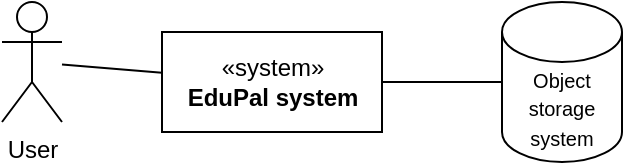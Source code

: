 <mxfile>
    <diagram id="63LNHlixaCYrb73oKvIO" name="Page-1">
        <mxGraphModel dx="460" dy="1725" grid="1" gridSize="10" guides="1" tooltips="1" connect="1" arrows="1" fold="1" page="1" pageScale="1" pageWidth="850" pageHeight="1100" math="0" shadow="0">
            <root>
                <mxCell id="0"/>
                <mxCell id="1" parent="0"/>
                <mxCell id="13" style="edgeStyle=none;html=1;endArrow=none;endFill=0;" parent="1" source="2" target="6" edge="1">
                    <mxGeometry relative="1" as="geometry"/>
                </mxCell>
                <mxCell id="16" style="edgeStyle=none;html=1;endArrow=none;endFill=0;" parent="1" source="2" target="10" edge="1">
                    <mxGeometry relative="1" as="geometry"/>
                </mxCell>
                <mxCell id="2" value="«system»&lt;br&gt;&lt;b&gt;EduPal system&lt;/b&gt;" style="html=1;" parent="1" vertex="1">
                    <mxGeometry x="130" y="-1055" width="110" height="50" as="geometry"/>
                </mxCell>
                <mxCell id="6" value="User" style="shape=umlActor;verticalLabelPosition=bottom;verticalAlign=top;html=1;" parent="1" vertex="1">
                    <mxGeometry x="50" y="-1070" width="30" height="60" as="geometry"/>
                </mxCell>
                <mxCell id="10" value="&lt;span style=&quot;font-size: 10px;&quot;&gt;Object storage system&lt;/span&gt;" style="shape=cylinder3;whiteSpace=wrap;html=1;boundedLbl=1;backgroundOutline=1;size=15;" parent="1" vertex="1">
                    <mxGeometry x="300" y="-1070" width="60" height="80" as="geometry"/>
                </mxCell>
            </root>
        </mxGraphModel>
    </diagram>
</mxfile>

